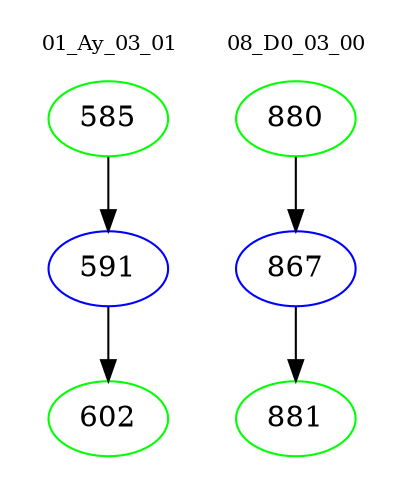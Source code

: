 digraph{
subgraph cluster_0 {
color = white
label = "01_Ay_03_01";
fontsize=10;
T0_585 [label="585", color="green"]
T0_585 -> T0_591 [color="black"]
T0_591 [label="591", color="blue"]
T0_591 -> T0_602 [color="black"]
T0_602 [label="602", color="green"]
}
subgraph cluster_1 {
color = white
label = "08_D0_03_00";
fontsize=10;
T1_880 [label="880", color="green"]
T1_880 -> T1_867 [color="black"]
T1_867 [label="867", color="blue"]
T1_867 -> T1_881 [color="black"]
T1_881 [label="881", color="green"]
}
}
